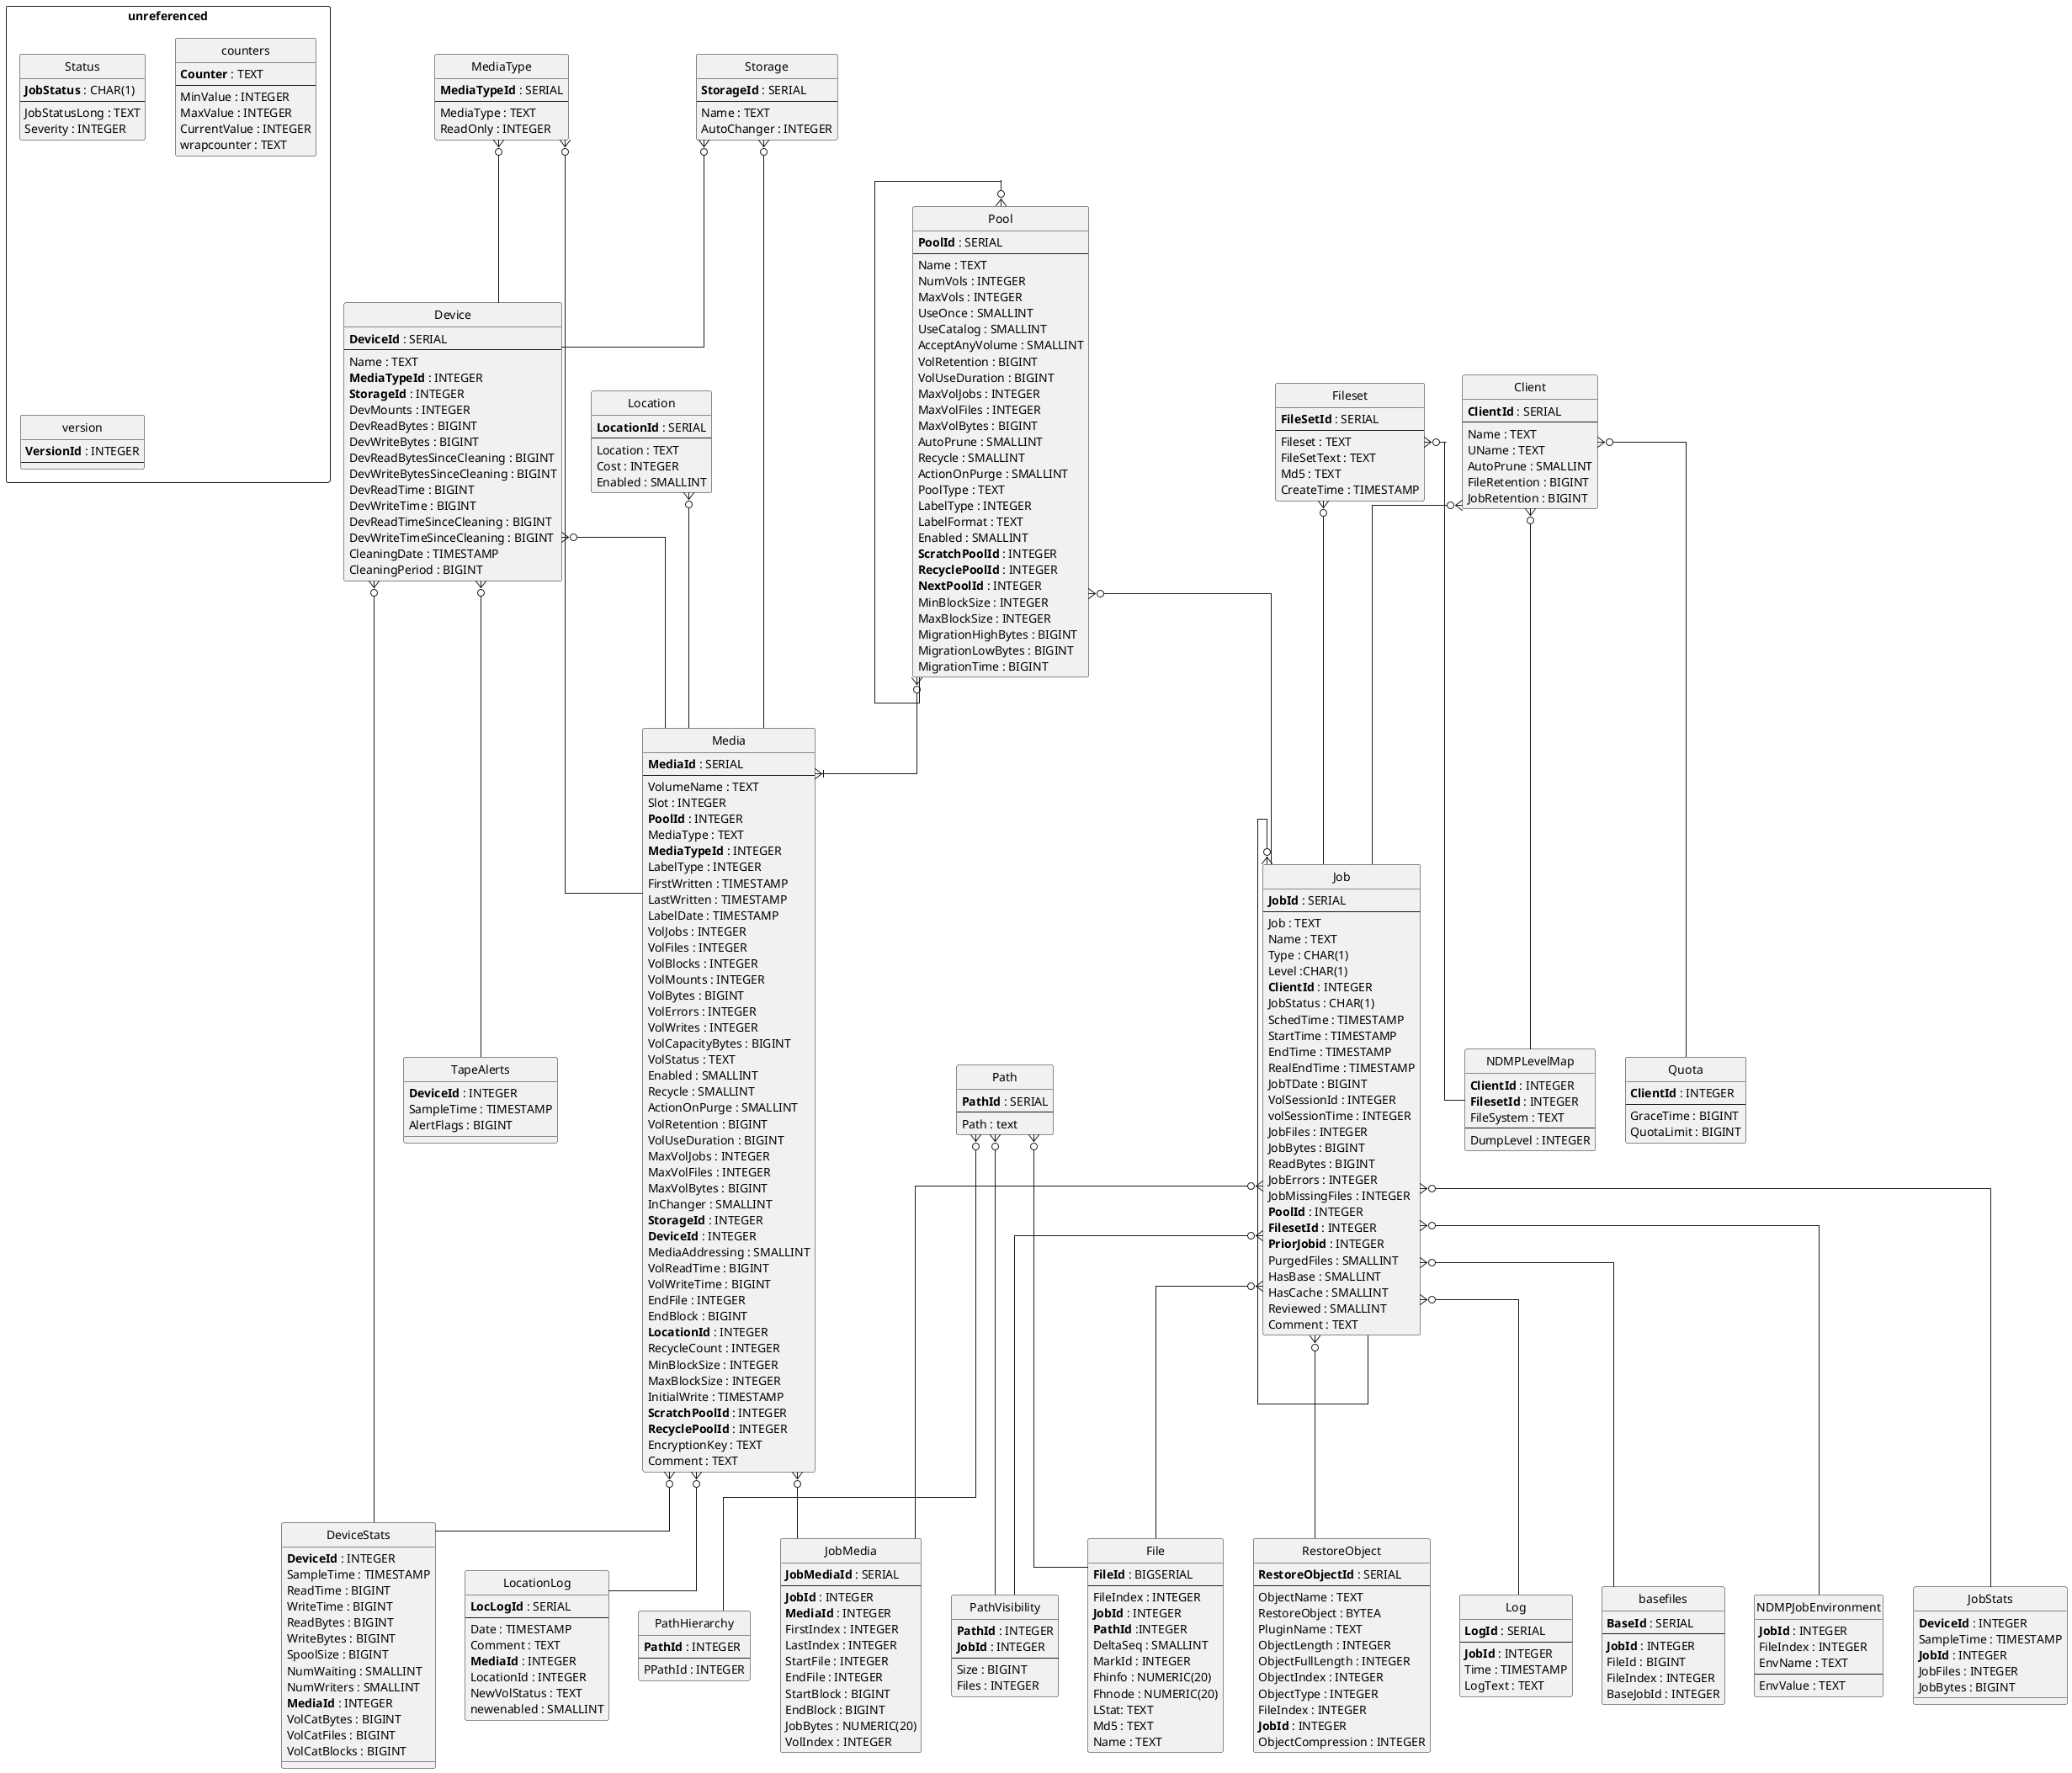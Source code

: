 .. uml::
  :caption: UML Diagram of the Bareos Database Schema

  @startuml

  ' hide the spot
  hide circle

   'avoid problems with angled crows feet
  skinparam linetype ortho

  entity Path {
    **PathId** : SERIAL
    --
    Path : text
  }

  entity File {
    **FileId** : BIGSERIAL
    --
    FileIndex : INTEGER
    **JobId** : INTEGER
    **PathId** :INTEGER
    DeltaSeq : SMALLINT
    MarkId : INTEGER
    Fhinfo : NUMERIC(20)
    Fhnode : NUMERIC(20)
    LStat: TEXT
    Md5 : TEXT
    Name : TEXT
  }


  entity RestoreObject {
    **RestoreObjectId** : SERIAL
    --
    ObjectName : TEXT
    RestoreObject : BYTEA
    PluginName : TEXT
    ObjectLength : INTEGER
    ObjectFullLength : INTEGER
    ObjectIndex : INTEGER
    ObjectType : INTEGER
    FileIndex : INTEGER
    **JobId** : INTEGER
    ObjectCompression : INTEGER
  }

  entity Job {
    **JobId** : SERIAL
    --
    Job : TEXT
    Name : TEXT
    Type : CHAR(1)
    Level :CHAR(1)
    **ClientId** : INTEGER
    JobStatus : CHAR(1)
    SchedTime : TIMESTAMP
    StartTime : TIMESTAMP
    EndTime : TIMESTAMP
    RealEndTime : TIMESTAMP
    JobTDate : BIGINT
    VolSessionId : INTEGER
    volSessionTime : INTEGER
    JobFiles : INTEGER
    JobBytes : BIGINT
    ReadBytes : BIGINT
    JobErrors : INTEGER
    JobMissingFiles : INTEGER
    **PoolId** : INTEGER
    **FilesetId** : INTEGER
    **PriorJobid** : INTEGER
    PurgedFiles : SMALLINT
    HasBase : SMALLINT
    HasCache : SMALLINT
    Reviewed : SMALLINT
    Comment : TEXT
  }


  entity Location {
    **LocationId** : SERIAL
    --
    Location : TEXT
    Cost : INTEGER
    Enabled : SMALLINT
  }

  entity Fileset {
    **FileSetId** : SERIAL
    --
    Fileset : TEXT
    FileSetText : TEXT
    Md5 : TEXT
    CreateTime : TIMESTAMP
  }

  entity JobMedia {
    **JobMediaId** : SERIAL
    --
    **JobId** : INTEGER
    **MediaId** : INTEGER
    FirstIndex : INTEGER
    LastIndex : INTEGER
    StartFile : INTEGER
    EndFile : INTEGER
    StartBlock : BIGINT
    EndBlock : BIGINT
    JobBytes : NUMERIC(20)
    VolIndex : INTEGER
  }

  entity Media {
    **MediaId** : SERIAL
    --
    VolumeName : TEXT
    Slot : INTEGER
    **PoolId** : INTEGER
    MediaType : TEXT
    **MediaTypeId** : INTEGER
    LabelType : INTEGER
    FirstWritten : TIMESTAMP
    LastWritten : TIMESTAMP
    LabelDate : TIMESTAMP
    VolJobs : INTEGER
    VolFiles : INTEGER
    VolBlocks : INTEGER
    VolMounts : INTEGER
    VolBytes : BIGINT
    VolErrors : INTEGER
    VolWrites : INTEGER
    VolCapacityBytes : BIGINT
    VolStatus : TEXT
    Enabled : SMALLINT
    Recycle : SMALLINT
    ActionOnPurge : SMALLINT
    VolRetention : BIGINT
    VolUseDuration : BIGINT
    MaxVolJobs : INTEGER
    MaxVolFiles : INTEGER
    MaxVolBytes : BIGINT
    InChanger : SMALLINT
    **StorageId** : INTEGER
    **DeviceId** : INTEGER
    MediaAddressing : SMALLINT
    VolReadTime : BIGINT
    VolWriteTime : BIGINT
    EndFile : INTEGER
    EndBlock : BIGINT
    **LocationId** : INTEGER
    RecycleCount : INTEGER
    MinBlockSize : INTEGER
    MaxBlockSize : INTEGER
    InitialWrite : TIMESTAMP
    **ScratchPoolId** : INTEGER
    **RecyclePoolId** : INTEGER
    EncryptionKey : TEXT
    Comment : TEXT
  }

  entity MediaType {
    **MediaTypeId** : SERIAL
    --
    MediaType : TEXT
    ReadOnly : INTEGER
  }

  entity Storage {
    **StorageId** : SERIAL
    --
    Name : TEXT
    AutoChanger : INTEGER
  }

  entity Device {
    **DeviceId** : SERIAL
    --
    Name : TEXT
    **MediaTypeId** : INTEGER
    **StorageId** : INTEGER
    DevMounts : INTEGER
    DevReadBytes : BIGINT
    DevWriteBytes : BIGINT
    DevReadBytesSinceCleaning : BIGINT
    DevWriteBytesSinceCleaning : BIGINT
    DevReadTime : BIGINT
    DevWriteTime : BIGINT
    DevReadTimeSinceCleaning : BIGINT
    DevWriteTimeSinceCleaning : BIGINT
    CleaningDate : TIMESTAMP
    CleaningPeriod : BIGINT
  }

  entity Pool {
    **PoolId** : SERIAL
    --
    Name : TEXT
    NumVols : INTEGER
    MaxVols : INTEGER
    UseOnce : SMALLINT
    UseCatalog : SMALLINT
    AcceptAnyVolume : SMALLINT
    VolRetention : BIGINT
    VolUseDuration : BIGINT
    MaxVolJobs : INTEGER
    MaxVolFiles : INTEGER
    MaxVolBytes : BIGINT
    AutoPrune : SMALLINT
    Recycle : SMALLINT
    ActionOnPurge : SMALLINT
    PoolType : TEXT
    LabelType : INTEGER
    LabelFormat : TEXT
    Enabled : SMALLINT
    **ScratchPoolId** : INTEGER
    **RecyclePoolId** : INTEGER
    **NextPoolId** : INTEGER
    MinBlockSize : INTEGER
    MaxBlockSize : INTEGER
    MigrationHighBytes : BIGINT
    MigrationLowBytes : BIGINT
    MigrationTime : BIGINT
  }


  entity Client {
    **ClientId** : SERIAL
    --
    Name : TEXT
    UName : TEXT
    AutoPrune : SMALLINT
    FileRetention : BIGINT
    JobRetention : BIGINT
  }

  entity Log {
    **LogId** : SERIAL
    --
    **JobId** : INTEGER
    Time : TIMESTAMP
    LogText : TEXT
  }

  entity LocationLog {
    **LocLogId** : SERIAL
    --
    Date : TIMESTAMP
    Comment : TEXT
    **MediaId** : INTEGER
    LocationId : INTEGER
    NewVolStatus : TEXT
    newenabled : SMALLINT
  }

  entity basefiles {
    **BaseId** : SERIAL
    --
    **JobId** : INTEGER
    FileId : BIGINT
    FileIndex : INTEGER
    BaseJobId : INTEGER
  }

  entity PathHierarchy {
    **PathId** : INTEGER
    --
    PPathId : INTEGER
  }

  entity PathVisibility {
    **PathId** : INTEGER
    **JobId** : INTEGER
    --
    Size : BIGINT
    Files : INTEGER
  }

  entity Quota {
    **ClientId** : INTEGER
    --
    GraceTime : BIGINT
    QuotaLimit : BIGINT
  }

  entity NDMPLevelMap {
    **ClientId** : INTEGER
    **FilesetId** : INTEGER
    FileSystem : TEXT
    --
    DumpLevel : INTEGER
  }

  entity NDMPJobEnvironment {
    **JobId** : INTEGER
    FileIndex : INTEGER
    EnvName : TEXT
    --
    EnvValue : TEXT
  }

  entity DeviceStats {
    **DeviceId** : INTEGER
    SampleTime : TIMESTAMP
    ReadTime : BIGINT
    WriteTime : BIGINT
    ReadBytes : BIGINT
    WriteBytes : BIGINT
    SpoolSize : BIGINT
    NumWaiting : SMALLINT
    NumWriters : SMALLINT
    **MediaId** : INTEGER
    VolCatBytes : BIGINT
    VolCatFiles : BIGINT
    VolCatBlocks : BIGINT
  }

  entity JobStats {
    **DeviceId** : INTEGER
    SampleTime : TIMESTAMP
    **JobId** : INTEGER
    JobFiles : INTEGER
    JobBytes : BIGINT
  }

  entity TapeAlerts {
    **DeviceId** : INTEGER
    SampleTime : TIMESTAMP
    AlertFlags : BIGINT
  }

  package unreferenced <<Rectangle>> {
  entity Status {
    **JobStatus** : CHAR(1)
    --
    JobStatusLong : TEXT
    Severity : INTEGER
  }

  entity counters {
    **Counter** : TEXT
    --
    MinValue : INTEGER
    MaxValue : INTEGER
    CurrentValue : INTEGER
    wrapcounter : TEXT
  }

  entity version {
    **VersionId** : INTEGER
    --
  }
  }

  Client }o-- Job
  Client }o-- Quota
  Client }o-- NDMPLevelMap

  Device }o-- TapeAlerts
  Device }o-- DeviceStats
  Device }o-- Media

  Fileset }o-- Job
  Fileset }o-- NDMPLevelMap

  Job  }o-- File
  Job  }o-- Job
  Job  }o-- JobMedia
  Job  }o-- Log
  Job  }o-- basefiles
  Job  }o-- PathVisibility
  Job  }o-- NDMPJobEnvironment
  Job  }o-- JobStats
  Job  }o-- RestoreObject

  Location }o-- Media

  Media }o-- JobMedia
  Media }o-- LocationLog
  Media }o-- DeviceStats

  MediaType }o-- Device
  MediaType }o-- Media

  Path }o-- File
  Path }o-- PathHierarchy
  Path }o-- PathVisibility

  Pool }o-- Job
  Pool }o-- Pool
  Pool }o--|{ Media

  Storage }o-- Device
  Storage }o-- Media

  @enduml
